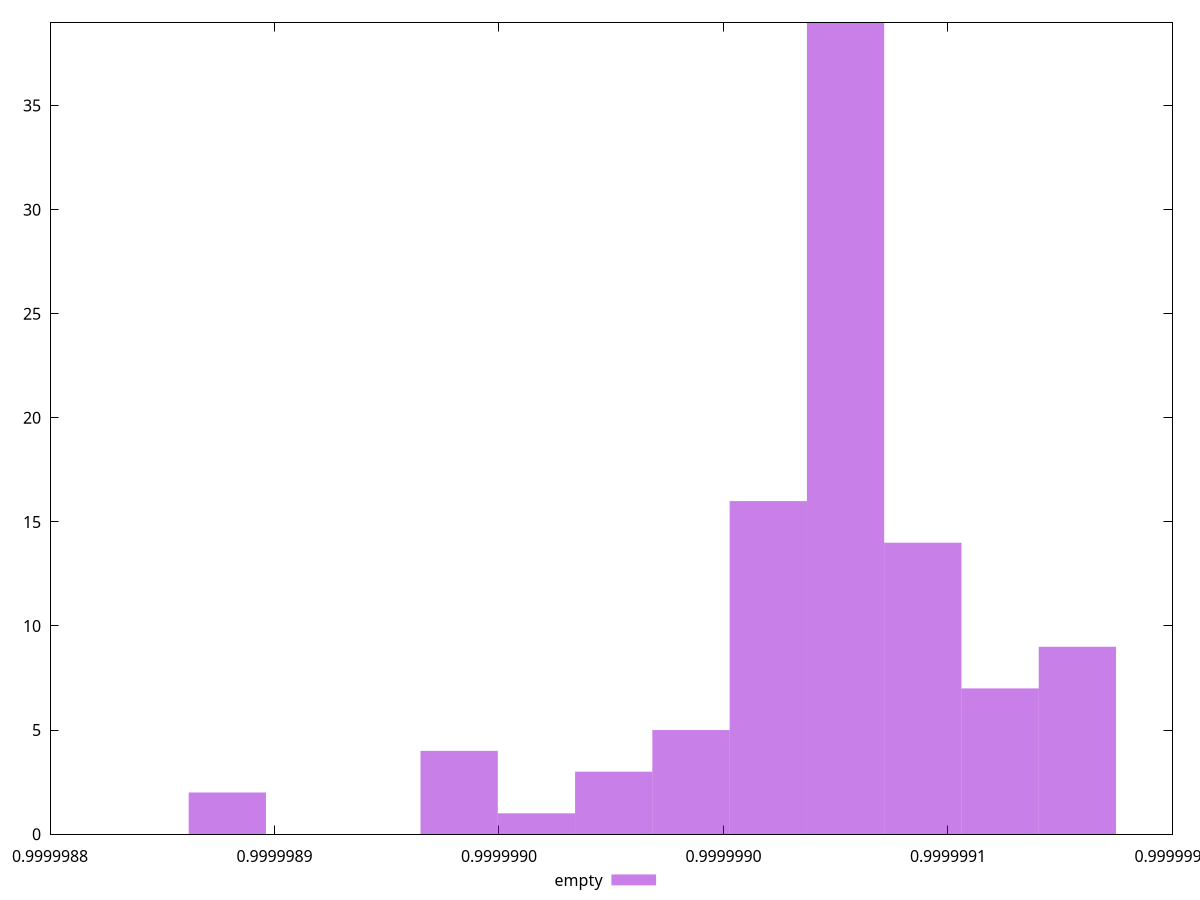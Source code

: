 $_empty <<EOF
0.9999988894903069 2
0.9999990788188532 9
0.9999990271837951 39
0.999998992760423 5
0.9999990099721091 16
0.9999990443954812 14
0.999998958337051 1
0.9999990616071672 7
0.9999989411253649 4
0.9999989755487371 3
EOF
set key outside below
set terminal pngcairo
set output "report_00006_2020-11-02T20-21-41.718Z/performance_score/empty//hist.png"
set yrange [0:39]
set boxwidth 1.7211686029897607e-8
set style fill transparent solid 0.5 noborder
plot $_empty title "empty" with boxes ,